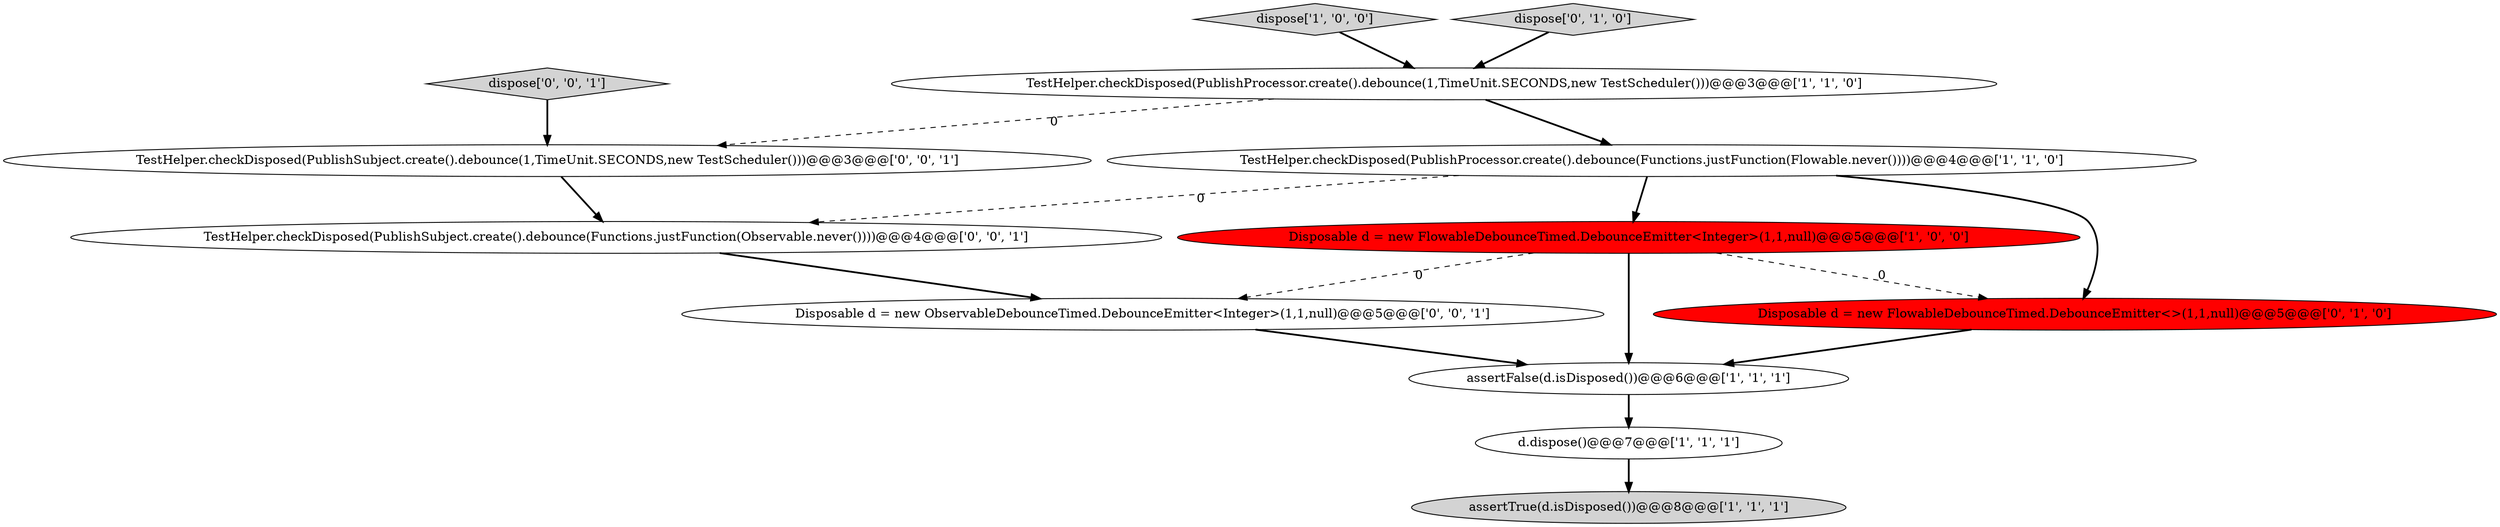 digraph {
10 [style = filled, label = "TestHelper.checkDisposed(PublishSubject.create().debounce(Functions.justFunction(Observable.never())))@@@4@@@['0', '0', '1']", fillcolor = white, shape = ellipse image = "AAA0AAABBB3BBB"];
2 [style = filled, label = "dispose['1', '0', '0']", fillcolor = lightgray, shape = diamond image = "AAA0AAABBB1BBB"];
0 [style = filled, label = "TestHelper.checkDisposed(PublishProcessor.create().debounce(Functions.justFunction(Flowable.never())))@@@4@@@['1', '1', '0']", fillcolor = white, shape = ellipse image = "AAA0AAABBB1BBB"];
7 [style = filled, label = "dispose['0', '1', '0']", fillcolor = lightgray, shape = diamond image = "AAA0AAABBB2BBB"];
6 [style = filled, label = "TestHelper.checkDisposed(PublishProcessor.create().debounce(1,TimeUnit.SECONDS,new TestScheduler()))@@@3@@@['1', '1', '0']", fillcolor = white, shape = ellipse image = "AAA0AAABBB1BBB"];
12 [style = filled, label = "TestHelper.checkDisposed(PublishSubject.create().debounce(1,TimeUnit.SECONDS,new TestScheduler()))@@@3@@@['0', '0', '1']", fillcolor = white, shape = ellipse image = "AAA0AAABBB3BBB"];
4 [style = filled, label = "Disposable d = new FlowableDebounceTimed.DebounceEmitter<Integer>(1,1,null)@@@5@@@['1', '0', '0']", fillcolor = red, shape = ellipse image = "AAA1AAABBB1BBB"];
3 [style = filled, label = "d.dispose()@@@7@@@['1', '1', '1']", fillcolor = white, shape = ellipse image = "AAA0AAABBB1BBB"];
11 [style = filled, label = "dispose['0', '0', '1']", fillcolor = lightgray, shape = diamond image = "AAA0AAABBB3BBB"];
5 [style = filled, label = "assertFalse(d.isDisposed())@@@6@@@['1', '1', '1']", fillcolor = white, shape = ellipse image = "AAA0AAABBB1BBB"];
9 [style = filled, label = "Disposable d = new ObservableDebounceTimed.DebounceEmitter<Integer>(1,1,null)@@@5@@@['0', '0', '1']", fillcolor = white, shape = ellipse image = "AAA0AAABBB3BBB"];
8 [style = filled, label = "Disposable d = new FlowableDebounceTimed.DebounceEmitter<>(1,1,null)@@@5@@@['0', '1', '0']", fillcolor = red, shape = ellipse image = "AAA1AAABBB2BBB"];
1 [style = filled, label = "assertTrue(d.isDisposed())@@@8@@@['1', '1', '1']", fillcolor = lightgray, shape = ellipse image = "AAA0AAABBB1BBB"];
9->5 [style = bold, label=""];
5->3 [style = bold, label=""];
4->9 [style = dashed, label="0"];
10->9 [style = bold, label=""];
12->10 [style = bold, label=""];
6->0 [style = bold, label=""];
11->12 [style = bold, label=""];
4->8 [style = dashed, label="0"];
8->5 [style = bold, label=""];
3->1 [style = bold, label=""];
0->4 [style = bold, label=""];
4->5 [style = bold, label=""];
2->6 [style = bold, label=""];
0->10 [style = dashed, label="0"];
7->6 [style = bold, label=""];
0->8 [style = bold, label=""];
6->12 [style = dashed, label="0"];
}
